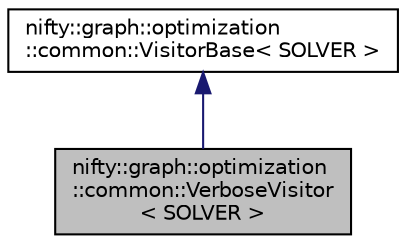digraph "nifty::graph::optimization::common::VerboseVisitor&lt; SOLVER &gt;"
{
  edge [fontname="Helvetica",fontsize="10",labelfontname="Helvetica",labelfontsize="10"];
  node [fontname="Helvetica",fontsize="10",shape=record];
  Node1 [label="nifty::graph::optimization\l::common::VerboseVisitor\l\< SOLVER \>",height=0.2,width=0.4,color="black", fillcolor="grey75", style="filled", fontcolor="black"];
  Node2 -> Node1 [dir="back",color="midnightblue",fontsize="10",style="solid"];
  Node2 [label="nifty::graph::optimization\l::common::VisitorBase\< SOLVER \>",height=0.2,width=0.4,color="black", fillcolor="white", style="filled",URL="$classnifty_1_1graph_1_1optimization_1_1common_1_1VisitorBase.html"];
}
